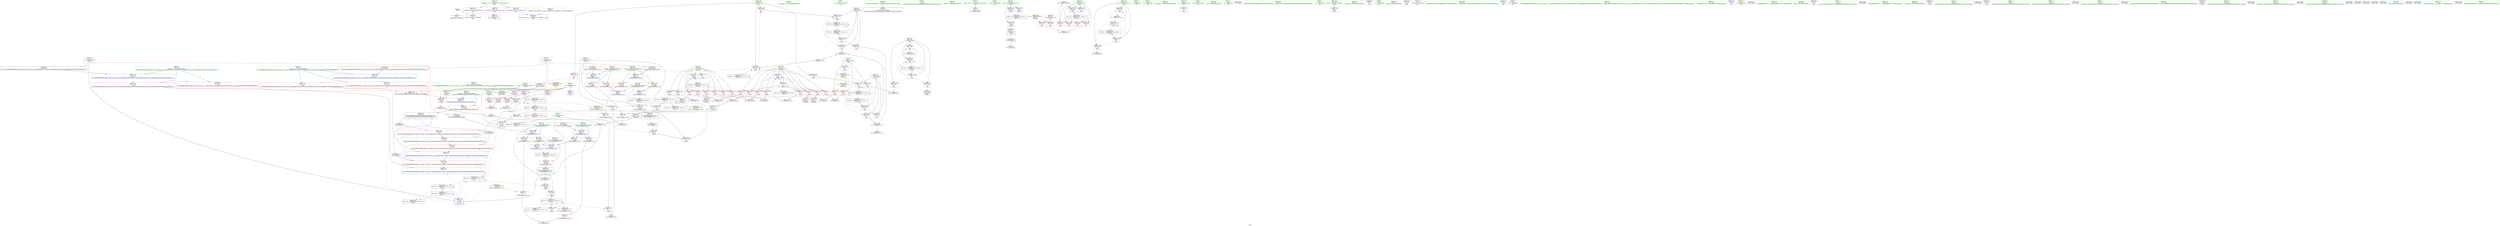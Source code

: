 digraph "SVFG" {
	label="SVFG";

	Node0x559d43373e30 [shape=record,color=grey,label="{NodeID: 0\nNullPtr}"];
	Node0x559d43373e30 -> Node0x559d4339de50[style=solid];
	Node0x559d43373e30 -> Node0x559d433a43d0[style=solid];
	Node0x559d433e1250 [shape=record,color=black,label="{NodeID: 443\n228 = PHI(77, )\n1st arg _ZSt3minIdERKT_S2_S2_ }"];
	Node0x559d433e1250 -> Node0x559d4339f7e0[style=solid];
	Node0x559d4339f3d0 [shape=record,color=blue,label="{NodeID: 194\n206\<--202\n__a.addr\<--__a\n_ZSt3maxIdERKT_S2_S2_\n}"];
	Node0x559d4339f3d0 -> Node0x559d433a25d0[style=dashed];
	Node0x559d4339f3d0 -> Node0x559d433a26a0[style=dashed];
	Node0x559d4339c560 [shape=record,color=red,label="{NodeID: 111\n119\<--67\n\<--i\n_Z3cand\n}"];
	Node0x559d4339c560 -> Node0x559d4339e460[style=solid];
	Node0x559d4339a710 [shape=record,color=green,label="{NodeID: 28\n47\<--48\n__cxa_atexit\<--__cxa_atexit_field_insensitive\n}"];
	Node0x559d433ad7c0 [shape=record,color=grey,label="{NodeID: 305\n113 = Binary(108, 112, )\n}"];
	Node0x559d433ad7c0 -> Node0x559d433a48e0[style=solid];
	Node0x559d433a25d0 [shape=record,color=red,label="{NodeID: 139\n212\<--206\n\<--__a.addr\n_ZSt3maxIdERKT_S2_S2_\n}"];
	Node0x559d433a25d0 -> Node0x559d433a2910[style=solid];
	Node0x559d4339cf70 [shape=record,color=green,label="{NodeID: 56\n260\<--261\ni\<--i_field_insensitive\nmain\n}"];
	Node0x559d4339cf70 -> Node0x559d433a3540[style=solid];
	Node0x559d4339cf70 -> Node0x559d433a3610[style=solid];
	Node0x559d4339cf70 -> Node0x559d433a36e0[style=solid];
	Node0x559d4339cf70 -> Node0x559d4339fbf0[style=solid];
	Node0x559d4339cf70 -> Node0x559d4339fcc0[style=solid];
	Node0x559d433bd050 [shape=record,color=black,label="{NodeID: 333\nMR_18V_6 = PHI(MR_18V_5, MR_18V_4, )\npts\{78 \}\n|{|<s2>5}}"];
	Node0x559d433bd050 -> Node0x559d433a1e80[style=dashed];
	Node0x559d433bd050 -> Node0x559d433ba450[style=dashed];
	Node0x559d433bd050:s2 -> Node0x559d433c60e0[style=dashed,color=red];
	Node0x559d433a3c90 [shape=record,color=red,label="{NodeID: 167\n315\<--268\n\<--s\nmain\n|{<s0>12}}"];
	Node0x559d433a3c90:s0 -> Node0x559d433e00c0[style=solid,color=red];
	Node0x559d4339e870 [shape=record,color=black,label="{NodeID: 84\n291\<--290\nidxprom\<--\nmain\n}"];
	Node0x559d43377840 [shape=record,color=green,label="{NodeID: 1\n7\<--1\n__dso_handle\<--dummyObj\nGlob }"];
	Node0x559d433e1390 [shape=record,color=black,label="{NodeID: 444\n175 = PHI(75, )\n0th arg _ZSt4swapIdENSt9enable_ifIXsr6__and_ISt6__not_ISt15__is_tuple_likeIT_EESt21is_move_constructibleIS3_ESt18is_move_assignableIS3_EEE5valueEvE4typeERS3_SC_ }"];
	Node0x559d433e1390 -> Node0x559d433a4f60[style=solid];
	Node0x559d4339f4a0 [shape=record,color=blue,label="{NodeID: 195\n208\<--203\n__b.addr\<--__b\n_ZSt3maxIdERKT_S2_S2_\n}"];
	Node0x559d4339f4a0 -> Node0x559d433a2770[style=dashed];
	Node0x559d4339f4a0 -> Node0x559d433a2840[style=dashed];
	Node0x559d4339c630 [shape=record,color=red,label="{NodeID: 112\n129\<--67\n\<--i\n_Z3cand\n}"];
	Node0x559d4339c630 -> Node0x559d433ad4c0[style=solid];
	Node0x559d4339a810 [shape=record,color=green,label="{NodeID: 29\n46\<--52\n_ZNSt8ios_base4InitD1Ev\<--_ZNSt8ios_base4InitD1Ev_field_insensitive\n}"];
	Node0x559d4339a810 -> Node0x559d4339e020[style=solid];
	Node0x559d433a54d0 [shape=record,color=yellow,style=double,label="{NodeID: 389\n10V_1 = ENCHI(MR_10V_0)\npts\{70 \}\nFun[_ZSt3maxIdERKT_S2_S2_]}"];
	Node0x559d433a54d0 -> Node0x559d433a2910[style=dashed];
	Node0x559d433ad940 [shape=record,color=grey,label="{NodeID: 306\n167 = Binary(166, 156, )\n}"];
	Node0x559d433ad940 -> Node0x559d433a4dc0[style=solid];
	Node0x559d433a26a0 [shape=record,color=red,label="{NodeID: 140\n221\<--206\n\<--__a.addr\n_ZSt3maxIdERKT_S2_S2_\n}"];
	Node0x559d433a26a0 -> Node0x559d4339f640[style=solid];
	Node0x559d4339d040 [shape=record,color=green,label="{NodeID: 57\n262\<--263\nl\<--l_field_insensitive\nmain\n}"];
	Node0x559d4339d040 -> Node0x559d433a37b0[style=solid];
	Node0x559d4339d040 -> Node0x559d433a3880[style=solid];
	Node0x559d4339d040 -> Node0x559d4339fd90[style=solid];
	Node0x559d4339d040 -> Node0x559d433a01a0[style=solid];
	Node0x559d433a3d60 [shape=record,color=red,label="{NodeID: 168\n319\<--268\n\<--s\nmain\n}"];
	Node0x559d433a3d60 -> Node0x559d433a00d0[style=solid];
	Node0x559d4339e940 [shape=record,color=black,label="{NodeID: 85\n398\<--403\n_ZSt4moveIRdEONSt16remove_referenceIT_E4typeEOS2__ret\<--\n_ZSt4moveIRdEONSt16remove_referenceIT_E4typeEOS2_\n|{<s0>6|<s1>7|<s2>8}}"];
	Node0x559d4339e940:s0 -> Node0x559d433e2520[style=solid,color=blue];
	Node0x559d4339e940:s1 -> Node0x559d433e2660[style=solid,color=blue];
	Node0x559d4339e940:s2 -> Node0x559d433e27a0[style=solid,color=blue];
	Node0x559d43383330 [shape=record,color=green,label="{NodeID: 2\n9\<--1\n\<--dummyObj\nCan only get source location for instruction, argument, global var or function.}"];
	Node0x559d433e14d0 [shape=record,color=black,label="{NodeID: 445\n176 = PHI(77, )\n1st arg _ZSt4swapIdENSt9enable_ifIXsr6__and_ISt6__not_ISt15__is_tuple_likeIT_EESt21is_move_constructibleIS3_ESt18is_move_assignableIS3_EEE5valueEvE4typeERS3_SC_ }"];
	Node0x559d433e14d0 -> Node0x559d433a5030[style=solid];
	Node0x559d4339f570 [shape=record,color=blue,label="{NodeID: 196\n204\<--218\nretval\<--\n_ZSt3maxIdERKT_S2_S2_\n}"];
	Node0x559d4339f570 -> Node0x559d433c4850[style=dashed];
	Node0x559d4339c700 [shape=record,color=red,label="{NodeID: 113\n135\<--67\n\<--i\n_Z3cand\n}"];
	Node0x559d4339c700 -> Node0x559d433addc0[style=solid];
	Node0x559d4339a910 [shape=record,color=green,label="{NodeID: 30\n59\<--60\n_Z3cand\<--_Z3cand_field_insensitive\n}"];
	Node0x559d433a55e0 [shape=record,color=yellow,style=double,label="{NodeID: 390\n16V_1 = ENCHI(MR_16V_0)\npts\{76 \}\nFun[_ZSt3maxIdERKT_S2_S2_]}"];
	Node0x559d433a55e0 -> Node0x559d433a29e0[style=dashed];
	Node0x559d433adac0 [shape=record,color=grey,label="{NodeID: 307\n155 = Binary(154, 156, )\n}"];
	Node0x559d433adac0 -> Node0x559d433a4c20[style=solid];
	Node0x559d433a2770 [shape=record,color=red,label="{NodeID: 141\n214\<--208\n\<--__b.addr\n_ZSt3maxIdERKT_S2_S2_\n}"];
	Node0x559d433a2770 -> Node0x559d433a29e0[style=solid];
	Node0x559d4339d110 [shape=record,color=green,label="{NodeID: 58\n264\<--265\nr\<--r_field_insensitive\nmain\n}"];
	Node0x559d4339d110 -> Node0x559d433a3950[style=solid];
	Node0x559d4339d110 -> Node0x559d433a3a20[style=solid];
	Node0x559d4339d110 -> Node0x559d4339fe60[style=solid];
	Node0x559d4339d110 -> Node0x559d433a00d0[style=solid];
	Node0x559d433bda50 [shape=record,color=black,label="{NodeID: 335\nMR_10V_4 = PHI(MR_10V_6, MR_10V_3, )\npts\{70 \}\n|{|<s6>4}}"];
	Node0x559d433bda50 -> Node0x559d433a1250[style=dashed];
	Node0x559d433bda50 -> Node0x559d433a1db0[style=dashed];
	Node0x559d433bda50 -> Node0x559d433a4670[style=dashed];
	Node0x559d433bda50 -> Node0x559d433a4a80[style=dashed];
	Node0x559d433bda50 -> Node0x559d433bda50[style=dashed];
	Node0x559d433bda50 -> Node0x559d433bfd50[style=dashed];
	Node0x559d433bda50:s6 -> Node0x559d433a54d0[style=dashed,color=red];
	Node0x559d433a3e30 [shape=record,color=red,label="{NodeID: 169\n322\<--268\n\<--s\nmain\n}"];
	Node0x559d433a3e30 -> Node0x559d433a01a0[style=solid];
	Node0x559d4339ea10 [shape=record,color=purple,label="{NodeID: 86\n43\<--4\n\<--_ZStL8__ioinit\n__cxx_global_var_init\n}"];
	Node0x559d433833c0 [shape=record,color=green,label="{NodeID: 3\n15\<--1\n_ZSt3cin\<--dummyObj\nGlob }"];
	Node0x559d433e1610 [shape=record,color=black,label="{NodeID: 446\n399 = PHI(185, 191, 181, )\n0th arg _ZSt4moveIRdEONSt16remove_referenceIT_E4typeEOS2_ }"];
	Node0x559d433e1610 -> Node0x559d433a73c0[style=solid];
	Node0x559d4339f640 [shape=record,color=blue,label="{NodeID: 197\n204\<--221\nretval\<--\n_ZSt3maxIdERKT_S2_S2_\n}"];
	Node0x559d4339f640 -> Node0x559d433c4850[style=dashed];
	Node0x559d4339c7d0 [shape=record,color=red,label="{NodeID: 114\n166\<--67\n\<--i\n_Z3cand\n}"];
	Node0x559d4339c7d0 -> Node0x559d433ad940[style=solid];
	Node0x559d4339aa10 [shape=record,color=green,label="{NodeID: 31\n63\<--64\nretval\<--retval_field_insensitive\n_Z3cand\n}"];
	Node0x559d4339aa10 -> Node0x559d4339c080[style=solid];
	Node0x559d4339aa10 -> Node0x559d433a4cf0[style=solid];
	Node0x559d4339aa10 -> Node0x559d433a4e90[style=solid];
	Node0x559d433adc40 [shape=record,color=grey,label="{NodeID: 308\n370 = Binary(369, 156, )\n}"];
	Node0x559d433adc40 -> Node0x559d433a72f0[style=solid];
	Node0x559d433a2840 [shape=record,color=red,label="{NodeID: 142\n218\<--208\n\<--__b.addr\n_ZSt3maxIdERKT_S2_S2_\n}"];
	Node0x559d433a2840 -> Node0x559d4339f570[style=solid];
	Node0x559d4339d1e0 [shape=record,color=green,label="{NodeID: 59\n266\<--267\nit1\<--it1_field_insensitive\nmain\n}"];
	Node0x559d4339d1e0 -> Node0x559d433a3af0[style=solid];
	Node0x559d4339d1e0 -> Node0x559d433a3bc0[style=solid];
	Node0x559d4339d1e0 -> Node0x559d4339ff30[style=solid];
	Node0x559d4339d1e0 -> Node0x559d433a7220[style=solid];
	Node0x559d433bdf50 [shape=record,color=black,label="{NodeID: 336\nMR_12V_4 = PHI(MR_12V_6, MR_12V_3, )\npts\{72 \}\n|{|<s6>5}}"];
	Node0x559d433bdf50 -> Node0x559d433a1320[style=dashed];
	Node0x559d433bdf50 -> Node0x559d433a1e80[style=dashed];
	Node0x559d433bdf50 -> Node0x559d433a4740[style=dashed];
	Node0x559d433bdf50 -> Node0x559d433a4b50[style=dashed];
	Node0x559d433bdf50 -> Node0x559d433bdf50[style=dashed];
	Node0x559d433bdf50 -> Node0x559d433c0250[style=dashed];
	Node0x559d433bdf50:s6 -> Node0x559d433c6000[style=dashed,color=red];
	Node0x559d433a3f00 [shape=record,color=red,label="{NodeID: 170\n403\<--400\n\<--__t.addr\n_ZSt4moveIRdEONSt16remove_referenceIT_E4typeEOS2_\n}"];
	Node0x559d433a3f00 -> Node0x559d4339e940[style=solid];
	Node0x559d4339eae0 [shape=record,color=purple,label="{NodeID: 87\n102\<--13\narrayidx\<--x\n_Z3cand\n}"];
	Node0x559d4339eae0 -> Node0x559d433a1a70[style=solid];
	Node0x559d43377660 [shape=record,color=green,label="{NodeID: 4\n16\<--1\n.str\<--dummyObj\nGlob }"];
	Node0x559d433e18f0 [shape=record,color=black,label="{NodeID: 447\n202 = PHI(69, )\n0th arg _ZSt3maxIdERKT_S2_S2_ }"];
	Node0x559d433e18f0 -> Node0x559d4339f3d0[style=solid];
	Node0x559d4339f710 [shape=record,color=blue,label="{NodeID: 198\n231\<--227\n__a.addr\<--__a\n_ZSt3minIdERKT_S2_S2_\n}"];
	Node0x559d4339f710 -> Node0x559d433a2b80[style=dashed];
	Node0x559d4339f710 -> Node0x559d433a2c50[style=dashed];
	Node0x559d433a1250 [shape=record,color=red,label="{NodeID: 115\n159\<--69\n\<--l\n_Z3cand\n}"];
	Node0x559d433a1250 -> Node0x559d433ae840[style=solid];
	Node0x559d4339aae0 [shape=record,color=green,label="{NodeID: 32\n65\<--66\nh.addr\<--h.addr_field_insensitive\n_Z3cand\n}"];
	Node0x559d4339aae0 -> Node0x559d4339c150[style=solid];
	Node0x559d4339aae0 -> Node0x559d433a44d0[style=solid];
	Node0x559d433addc0 [shape=record,color=grey,label="{NodeID: 309\n136 = cmp(134, 135, )\n}"];
	Node0x559d433a2910 [shape=record,color=red,label="{NodeID: 143\n213\<--212\n\<--\n_ZSt3maxIdERKT_S2_S2_\n}"];
	Node0x559d433a2910 -> Node0x559d433ae0c0[style=solid];
	Node0x559d4339d2b0 [shape=record,color=green,label="{NodeID: 60\n268\<--269\ns\<--s_field_insensitive\nmain\n}"];
	Node0x559d4339d2b0 -> Node0x559d433a3c90[style=solid];
	Node0x559d4339d2b0 -> Node0x559d433a3d60[style=solid];
	Node0x559d4339d2b0 -> Node0x559d433a3e30[style=solid];
	Node0x559d4339d2b0 -> Node0x559d433a0000[style=solid];
	Node0x559d433a3fd0 [shape=record,color=blue,label="{NodeID: 171\n8\<--9\nn\<--\nGlob }"];
	Node0x559d433a3fd0 -> Node0x559d433bb930[style=dashed];
	Node0x559d4339ebb0 [shape=record,color=purple,label="{NodeID: 88\n106\<--13\narrayidx6\<--x\n_Z3cand\n}"];
	Node0x559d4339ebb0 -> Node0x559d433a1b40[style=solid];
	Node0x559d433776f0 [shape=record,color=green,label="{NodeID: 5\n18\<--1\n.str.1\<--dummyObj\nGlob }"];
	Node0x559d433e1a00 [shape=record,color=black,label="{NodeID: 448\n203 = PHI(75, )\n1st arg _ZSt3maxIdERKT_S2_S2_ }"];
	Node0x559d433e1a00 -> Node0x559d4339f4a0[style=solid];
	Node0x559d4339f7e0 [shape=record,color=blue,label="{NodeID: 199\n233\<--228\n__b.addr\<--__b\n_ZSt3minIdERKT_S2_S2_\n}"];
	Node0x559d4339f7e0 -> Node0x559d433a2d20[style=dashed];
	Node0x559d4339f7e0 -> Node0x559d433a2df0[style=dashed];
	Node0x559d433a1320 [shape=record,color=red,label="{NodeID: 116\n160\<--71\n\<--r\n_Z3cand\n}"];
	Node0x559d433a1320 -> Node0x559d433ae840[style=solid];
	Node0x559d4339abb0 [shape=record,color=green,label="{NodeID: 33\n67\<--68\ni\<--i_field_insensitive\n_Z3cand\n}"];
	Node0x559d4339abb0 -> Node0x559d4339c220[style=solid];
	Node0x559d4339abb0 -> Node0x559d4339c2f0[style=solid];
	Node0x559d4339abb0 -> Node0x559d4339c3c0[style=solid];
	Node0x559d4339abb0 -> Node0x559d4339c490[style=solid];
	Node0x559d4339abb0 -> Node0x559d4339c560[style=solid];
	Node0x559d4339abb0 -> Node0x559d4339c630[style=solid];
	Node0x559d4339abb0 -> Node0x559d4339c700[style=solid];
	Node0x559d4339abb0 -> Node0x559d4339c7d0[style=solid];
	Node0x559d4339abb0 -> Node0x559d433a45a0[style=solid];
	Node0x559d4339abb0 -> Node0x559d433a4dc0[style=solid];
	Node0x559d433adf40 [shape=record,color=grey,label="{NodeID: 310\n288 = cmp(286, 287, )\n}"];
	Node0x559d433a29e0 [shape=record,color=red,label="{NodeID: 144\n215\<--214\n\<--\n_ZSt3maxIdERKT_S2_S2_\n}"];
	Node0x559d433a29e0 -> Node0x559d433ae0c0[style=solid];
	Node0x559d4339d380 [shape=record,color=green,label="{NodeID: 61\n272\<--273\n_ZNSirsERi\<--_ZNSirsERi_field_insensitive\n}"];
	Node0x559d433a40d0 [shape=record,color=blue,label="{NodeID: 172\n11\<--9\nm\<--\nGlob }"];
	Node0x559d4339ec80 [shape=record,color=purple,label="{NodeID: 89\n117\<--13\narrayidx9\<--x\n_Z3cand\n}"];
	Node0x559d4339ec80 -> Node0x559d433a1c10[style=solid];
	Node0x559d433830f0 [shape=record,color=green,label="{NodeID: 6\n20\<--1\n_ZSt4cout\<--dummyObj\nGlob }"];
	Node0x559d433e20b0 [shape=record,color=black,label="{NodeID: 449\n142 = PHI(201, )\n}"];
	Node0x559d433e20b0 -> Node0x559d433a1db0[style=solid];
	Node0x559d4339f8b0 [shape=record,color=blue,label="{NodeID: 200\n229\<--243\nretval\<--\n_ZSt3minIdERKT_S2_S2_\n}"];
	Node0x559d4339f8b0 -> Node0x559d433bf350[style=dashed];
	Node0x559d433a13f0 [shape=record,color=red,label="{NodeID: 117\n92\<--73\n\<--j\n_Z3cand\n}"];
	Node0x559d433a13f0 -> Node0x559d433ae540[style=solid];
	Node0x559d4339ac80 [shape=record,color=green,label="{NodeID: 34\n69\<--70\nl\<--l_field_insensitive\n_Z3cand\n|{|<s3>4}}"];
	Node0x559d4339ac80 -> Node0x559d433a1250[style=solid];
	Node0x559d4339ac80 -> Node0x559d433a4670[style=solid];
	Node0x559d4339ac80 -> Node0x559d433a4a80[style=solid];
	Node0x559d4339ac80:s3 -> Node0x559d433e18f0[style=solid,color=red];
	Node0x559d433ae0c0 [shape=record,color=grey,label="{NodeID: 311\n216 = cmp(213, 215, )\n}"];
	Node0x559d433a2ab0 [shape=record,color=red,label="{NodeID: 145\n249\<--229\n\<--retval\n_ZSt3minIdERKT_S2_S2_\n}"];
	Node0x559d433a2ab0 -> Node0x559d4339e7a0[style=solid];
	Node0x559d4339d480 [shape=record,color=green,label="{NodeID: 62\n282\<--283\nscanf\<--scanf_field_insensitive\n}"];
	Node0x559d433a41d0 [shape=record,color=blue,label="{NodeID: 173\n409\<--33\nllvm.global_ctors_0\<--\nGlob }"];
	Node0x559d4339ed50 [shape=record,color=purple,label="{NodeID: 90\n121\<--13\narrayidx11\<--x\n_Z3cand\n}"];
	Node0x559d4339ed50 -> Node0x559d433a1ce0[style=solid];
	Node0x559d43383180 [shape=record,color=green,label="{NodeID: 7\n21\<--1\n.str.2\<--dummyObj\nGlob }"];
	Node0x559d433e22e0 [shape=record,color=black,label="{NodeID: 450\n44 = PHI()\n}"];
	Node0x559d433c5e10 [shape=record,color=yellow,style=double,label="{NodeID: 367\n20V_1 = ENCHI(MR_20V_0)\npts\{140000 \}\nFun[_Z3cand]}"];
	Node0x559d433c5e10 -> Node0x559d433a1a70[style=dashed];
	Node0x559d433c5e10 -> Node0x559d433a1b40[style=dashed];
	Node0x559d433c5e10 -> Node0x559d433a1c10[style=dashed];
	Node0x559d433c5e10 -> Node0x559d433a1ce0[style=dashed];
	Node0x559d4339f980 [shape=record,color=blue,label="{NodeID: 201\n229\<--246\nretval\<--\n_ZSt3minIdERKT_S2_S2_\n}"];
	Node0x559d4339f980 -> Node0x559d433bf350[style=dashed];
	Node0x559d433a14c0 [shape=record,color=red,label="{NodeID: 118\n97\<--73\n\<--j\n_Z3cand\n}"];
	Node0x559d433a14c0 -> Node0x559d433aecc0[style=solid];
	Node0x559d4339ad50 [shape=record,color=green,label="{NodeID: 35\n71\<--72\nr\<--r_field_insensitive\n_Z3cand\n|{|<s3>5}}"];
	Node0x559d4339ad50 -> Node0x559d433a1320[style=solid];
	Node0x559d4339ad50 -> Node0x559d433a4740[style=solid];
	Node0x559d4339ad50 -> Node0x559d433a4b50[style=solid];
	Node0x559d4339ad50:s3 -> Node0x559d433e1150[style=solid,color=red];
	Node0x559d433ae240 [shape=record,color=grey,label="{NodeID: 312\n307 = cmp(306, 308, )\n}"];
	Node0x559d433a2b80 [shape=record,color=red,label="{NodeID: 146\n239\<--231\n\<--__a.addr\n_ZSt3minIdERKT_S2_S2_\n}"];
	Node0x559d433a2b80 -> Node0x559d433a2f90[style=solid];
	Node0x559d4339d580 [shape=record,color=green,label="{NodeID: 63\n332\<--333\n_ZStlsISt11char_traitsIcEERSt13basic_ostreamIcT_ES5_PKc\<--_ZStlsISt11char_traitsIcEERSt13basic_ostreamIcT_ES5_PKc_field_insensitive\n}"];
	Node0x559d433bf350 [shape=record,color=black,label="{NodeID: 340\nMR_40V_3 = PHI(MR_40V_4, MR_40V_2, )\npts\{230 \}\n}"];
	Node0x559d433bf350 -> Node0x559d433a2ab0[style=dashed];
	Node0x559d433a42d0 [shape=record,color=blue,label="{NodeID: 174\n410\<--34\nllvm.global_ctors_1\<--_GLOBAL__sub_I_vepifanov_1_0.cpp\nGlob }"];
	Node0x559d4339ee20 [shape=record,color=purple,label="{NodeID: 91\n292\<--13\narrayidx\<--x\nmain\n}"];
	Node0x559d43383210 [shape=record,color=green,label="{NodeID: 8\n23\<--1\n.str.3\<--dummyObj\nGlob }"];
	Node0x559d433e23b0 [shape=record,color=black,label="{NodeID: 451\n147 = PHI(226, )\n}"];
	Node0x559d433e23b0 -> Node0x559d433a1e80[style=solid];
	Node0x559d4339fa50 [shape=record,color=blue,label="{NodeID: 202\n254\<--9\nretval\<--\nmain\n}"];
	Node0x559d433a1590 [shape=record,color=red,label="{NodeID: 119\n100\<--73\n\<--j\n_Z3cand\n}"];
	Node0x559d433a1590 -> Node0x559d4339e120[style=solid];
	Node0x559d4339ae20 [shape=record,color=green,label="{NodeID: 36\n73\<--74\nj\<--j_field_insensitive\n_Z3cand\n}"];
	Node0x559d4339ae20 -> Node0x559d433a13f0[style=solid];
	Node0x559d4339ae20 -> Node0x559d433a14c0[style=solid];
	Node0x559d4339ae20 -> Node0x559d433a1590[style=solid];
	Node0x559d4339ae20 -> Node0x559d433a1660[style=solid];
	Node0x559d4339ae20 -> Node0x559d433a1730[style=solid];
	Node0x559d4339ae20 -> Node0x559d433a1800[style=solid];
	Node0x559d4339ae20 -> Node0x559d433a18d0[style=solid];
	Node0x559d4339ae20 -> Node0x559d433a19a0[style=solid];
	Node0x559d4339ae20 -> Node0x559d433a4810[style=solid];
	Node0x559d4339ae20 -> Node0x559d433a4c20[style=solid];
	Node0x559d433ae3c0 [shape=record,color=grey,label="{NodeID: 313\n317 = cmp(316, 9, )\n}"];
	Node0x559d433a2c50 [shape=record,color=red,label="{NodeID: 147\n246\<--231\n\<--__a.addr\n_ZSt3minIdERKT_S2_S2_\n}"];
	Node0x559d433a2c50 -> Node0x559d4339f980[style=solid];
	Node0x559d4339d680 [shape=record,color=green,label="{NodeID: 64\n336\<--337\n_ZNSolsEi\<--_ZNSolsEi_field_insensitive\n}"];
	Node0x559d433bf850 [shape=record,color=black,label="{NodeID: 341\nMR_4V_3 = PHI(MR_4V_4, MR_4V_2, )\npts\{64 \}\n}"];
	Node0x559d433bf850 -> Node0x559d4339c080[style=dashed];
	Node0x559d433a43d0 [shape=record,color=blue, style = dotted,label="{NodeID: 175\n411\<--3\nllvm.global_ctors_2\<--dummyVal\nGlob }"];
	Node0x559d4339eef0 [shape=record,color=purple,label="{NodeID: 92\n280\<--16\n\<--.str\nmain\n}"];
	Node0x559d43392f40 [shape=record,color=green,label="{NodeID: 9\n25\<--1\n.str.4\<--dummyObj\nGlob }"];
	Node0x559d433e2520 [shape=record,color=black,label="{NodeID: 452\n186 = PHI(398, )\n}"];
	Node0x559d433e2520 -> Node0x559d433a2290[style=solid];
	Node0x559d433c6000 [shape=record,color=yellow,style=double,label="{NodeID: 369\n12V_1 = ENCHI(MR_12V_0)\npts\{72 \}\nFun[_ZSt3minIdERKT_S2_S2_]}"];
	Node0x559d433c6000 -> Node0x559d433a2f90[style=dashed];
	Node0x559d4339fb20 [shape=record,color=blue,label="{NodeID: 203\n258\<--156\nit\<--\nmain\n}"];
	Node0x559d4339fb20 -> Node0x559d433ba950[style=dashed];
	Node0x559d433a1660 [shape=record,color=red,label="{NodeID: 120\n109\<--73\n\<--j\n_Z3cand\n}"];
	Node0x559d433a1660 -> Node0x559d433ac5c0[style=solid];
	Node0x559d4339aef0 [shape=record,color=green,label="{NodeID: 37\n75\<--76\na\<--a_field_insensitive\n_Z3cand\n|{|<s1>3|<s2>4}}"];
	Node0x559d4339aef0 -> Node0x559d433a48e0[style=solid];
	Node0x559d4339aef0:s1 -> Node0x559d433e1390[style=solid,color=red];
	Node0x559d4339aef0:s2 -> Node0x559d433e1a00[style=solid,color=red];
	Node0x559d433ae540 [shape=record,color=grey,label="{NodeID: 314\n94 = cmp(92, 93, )\n}"];
	Node0x559d433a2d20 [shape=record,color=red,label="{NodeID: 148\n237\<--233\n\<--__b.addr\n_ZSt3minIdERKT_S2_S2_\n}"];
	Node0x559d433a2d20 -> Node0x559d433a2ec0[style=solid];
	Node0x559d4339d780 [shape=record,color=green,label="{NodeID: 65\n346\<--347\nprintf\<--printf_field_insensitive\n}"];
	Node0x559d433bfd50 [shape=record,color=black,label="{NodeID: 342\nMR_10V_7 = PHI(MR_10V_2, MR_10V_4, )\npts\{70 \}\n}"];
	Node0x559d433a44d0 [shape=record,color=blue,label="{NodeID: 176\n65\<--62\nh.addr\<--h\n_Z3cand\n}"];
	Node0x559d433a44d0 -> Node0x559d4339c150[style=dashed];
	Node0x559d4339efc0 [shape=record,color=purple,label="{NodeID: 93\n293\<--18\n\<--.str.1\nmain\n}"];
	Node0x559d43392fd0 [shape=record,color=green,label="{NodeID: 10\n27\<--1\n_ZSt4cerr\<--dummyObj\nGlob }"];
	Node0x559d433e2660 [shape=record,color=black,label="{NodeID: 453\n192 = PHI(398, )\n}"];
	Node0x559d433e2660 -> Node0x559d433a2360[style=solid];
	Node0x559d433c60e0 [shape=record,color=yellow,style=double,label="{NodeID: 370\n18V_1 = ENCHI(MR_18V_0)\npts\{78 \}\nFun[_ZSt3minIdERKT_S2_S2_]}"];
	Node0x559d433c60e0 -> Node0x559d433a2ec0[style=dashed];
	Node0x559d4339fbf0 [shape=record,color=blue,label="{NodeID: 204\n260\<--9\ni\<--\nmain\n}"];
	Node0x559d4339fbf0 -> Node0x559d433a3540[style=dashed];
	Node0x559d4339fbf0 -> Node0x559d433a3610[style=dashed];
	Node0x559d4339fbf0 -> Node0x559d433a36e0[style=dashed];
	Node0x559d4339fbf0 -> Node0x559d4339fcc0[style=dashed];
	Node0x559d4339fbf0 -> Node0x559d433bae50[style=dashed];
	Node0x559d433a1730 [shape=record,color=red,label="{NodeID: 121\n115\<--73\n\<--j\n_Z3cand\n}"];
	Node0x559d433a1730 -> Node0x559d4339e390[style=solid];
	Node0x559d4339afc0 [shape=record,color=green,label="{NodeID: 38\n77\<--78\nb\<--b_field_insensitive\n_Z3cand\n|{|<s1>3|<s2>5}}"];
	Node0x559d4339afc0 -> Node0x559d433a49b0[style=solid];
	Node0x559d4339afc0:s1 -> Node0x559d433e14d0[style=solid,color=red];
	Node0x559d4339afc0:s2 -> Node0x559d433e1250[style=solid,color=red];
	Node0x559d433ae6c0 [shape=record,color=grey,label="{NodeID: 315\n241 = cmp(238, 240, )\n}"];
	Node0x559d433a2df0 [shape=record,color=red,label="{NodeID: 149\n243\<--233\n\<--__b.addr\n_ZSt3minIdERKT_S2_S2_\n}"];
	Node0x559d433a2df0 -> Node0x559d4339f8b0[style=solid];
	Node0x559d4339d880 [shape=record,color=green,label="{NodeID: 66\n349\<--350\n_ZSt4endlIcSt11char_traitsIcEERSt13basic_ostreamIT_T0_ES6_\<--_ZSt4endlIcSt11char_traitsIcEERSt13basic_ostreamIT_T0_ES6__field_insensitive\n}"];
	Node0x559d433c0250 [shape=record,color=black,label="{NodeID: 343\nMR_12V_7 = PHI(MR_12V_2, MR_12V_4, )\npts\{72 \}\n}"];
	Node0x559d433a45a0 [shape=record,color=blue,label="{NodeID: 177\n67\<--9\ni\<--\n_Z3cand\n}"];
	Node0x559d433a45a0 -> Node0x559d433c2a50[style=dashed];
	Node0x559d4339f090 [shape=record,color=purple,label="{NodeID: 94\n330\<--21\n\<--.str.2\nmain\n}"];
	Node0x559d43393060 [shape=record,color=green,label="{NodeID: 11\n28\<--1\n.str.5\<--dummyObj\nGlob }"];
	Node0x559d433e27a0 [shape=record,color=black,label="{NodeID: 454\n196 = PHI(398, )\n}"];
	Node0x559d433e27a0 -> Node0x559d433a2430[style=solid];
	Node0x559d4339fcc0 [shape=record,color=blue,label="{NodeID: 205\n260\<--297\ni\<--inc\nmain\n}"];
	Node0x559d4339fcc0 -> Node0x559d433a3540[style=dashed];
	Node0x559d4339fcc0 -> Node0x559d433a3610[style=dashed];
	Node0x559d4339fcc0 -> Node0x559d433a36e0[style=dashed];
	Node0x559d4339fcc0 -> Node0x559d4339fcc0[style=dashed];
	Node0x559d4339fcc0 -> Node0x559d433bae50[style=dashed];
	Node0x559d433a1800 [shape=record,color=red,label="{NodeID: 122\n128\<--73\n\<--j\n_Z3cand\n}"];
	Node0x559d433a1800 -> Node0x559d433ad4c0[style=solid];
	Node0x559d4339b090 [shape=record,color=green,label="{NodeID: 39\n139\<--140\n_ZSt4swapIdENSt9enable_ifIXsr6__and_ISt6__not_ISt15__is_tuple_likeIT_EESt21is_move_constructibleIS3_ESt18is_move_assignableIS3_EEE5valueEvE4typeERS3_SC_\<--_ZSt4swapIdENSt9enable_ifIXsr6__and_ISt6__not_ISt15__is_tuple_likeIT_EESt21is_move_constructibleIS3_ESt18is_move_assignableIS3_EEE5valueEvE4typeERS3_SC__field_insensitive\n}"];
	Node0x559d433ae840 [shape=record,color=grey,label="{NodeID: 316\n161 = cmp(159, 160, )\n}"];
	Node0x559d433a2ec0 [shape=record,color=red,label="{NodeID: 150\n238\<--237\n\<--\n_ZSt3minIdERKT_S2_S2_\n}"];
	Node0x559d433a2ec0 -> Node0x559d433ae6c0[style=solid];
	Node0x559d4339d980 [shape=record,color=green,label="{NodeID: 67\n351\<--352\n_ZNSolsEPFRSoS_E\<--_ZNSolsEPFRSoS_E_field_insensitive\n}"];
	Node0x559d433c0750 [shape=record,color=black,label="{NodeID: 344\nMR_14V_6 = PHI(MR_14V_2, MR_14V_4, )\npts\{74 \}\n}"];
	Node0x559d433a4670 [shape=record,color=blue,label="{NodeID: 178\n69\<--87\nl\<--\n_Z3cand\n}"];
	Node0x559d433a4670 -> Node0x559d433bda50[style=dashed];
	Node0x559d4339f160 [shape=record,color=purple,label="{NodeID: 95\n338\<--23\n\<--.str.3\nmain\n}"];
	Node0x559d433930f0 [shape=record,color=green,label="{NodeID: 12\n30\<--1\n.str.6\<--dummyObj\nGlob }"];
	Node0x559d433e28e0 [shape=record,color=black,label="{NodeID: 455\n271 = PHI()\n}"];
	Node0x559d4339fd90 [shape=record,color=blue,label="{NodeID: 206\n262\<--301\nl\<--\nmain\n}"];
	Node0x559d4339fd90 -> Node0x559d433a37b0[style=dashed];
	Node0x559d4339fd90 -> Node0x559d433a3880[style=dashed];
	Node0x559d4339fd90 -> Node0x559d433a01a0[style=dashed];
	Node0x559d4339fd90 -> Node0x559d433b8b50[style=dashed];
	Node0x559d4339fd90 -> Node0x559d433bb350[style=dashed];
	Node0x559d433a18d0 [shape=record,color=red,label="{NodeID: 123\n134\<--73\n\<--j\n_Z3cand\n}"];
	Node0x559d433a18d0 -> Node0x559d433addc0[style=solid];
	Node0x559d4339b190 [shape=record,color=green,label="{NodeID: 40\n143\<--144\n_ZSt3maxIdERKT_S2_S2_\<--_ZSt3maxIdERKT_S2_S2__field_insensitive\n}"];
	Node0x559d433ae9c0 [shape=record,color=grey,label="{NodeID: 317\n84 = cmp(82, 83, )\n}"];
	Node0x559d433a2f90 [shape=record,color=red,label="{NodeID: 151\n240\<--239\n\<--\n_ZSt3minIdERKT_S2_S2_\n}"];
	Node0x559d433a2f90 -> Node0x559d433ae6c0[style=solid];
	Node0x559d4339da80 [shape=record,color=green,label="{NodeID: 68\n362\<--363\nclock\<--clock_field_insensitive\n}"];
	Node0x559d433c0c50 [shape=record,color=black,label="{NodeID: 345\nMR_16V_8 = PHI(MR_16V_2, MR_16V_3, )\npts\{76 \}\n}"];
	Node0x559d433a4740 [shape=record,color=blue,label="{NodeID: 179\n71\<--89\nr\<--\n_Z3cand\n}"];
	Node0x559d433a4740 -> Node0x559d433bdf50[style=dashed];
	Node0x559d4339b8a0 [shape=record,color=purple,label="{NodeID: 96\n344\<--25\n\<--.str.4\nmain\n}"];
	Node0x559d433998d0 [shape=record,color=green,label="{NodeID: 13\n33\<--1\n\<--dummyObj\nCan only get source location for instruction, argument, global var or function.}"];
	Node0x559d433e29b0 [shape=record,color=black,label="{NodeID: 456\n281 = PHI()\n}"];
	Node0x559d4339fe60 [shape=record,color=blue,label="{NodeID: 207\n264\<--303\nr\<--\nmain\n}"];
	Node0x559d4339fe60 -> Node0x559d433a3950[style=dashed];
	Node0x559d4339fe60 -> Node0x559d433a3a20[style=dashed];
	Node0x559d4339fe60 -> Node0x559d433a00d0[style=dashed];
	Node0x559d4339fe60 -> Node0x559d433b9050[style=dashed];
	Node0x559d4339fe60 -> Node0x559d433bc060[style=dashed];
	Node0x559d433a19a0 [shape=record,color=red,label="{NodeID: 124\n154\<--73\n\<--j\n_Z3cand\n}"];
	Node0x559d433a19a0 -> Node0x559d433adac0[style=solid];
	Node0x559d4339b290 [shape=record,color=green,label="{NodeID: 41\n148\<--149\n_ZSt3minIdERKT_S2_S2_\<--_ZSt3minIdERKT_S2_S2__field_insensitive\n}"];
	Node0x559d433aeb40 [shape=record,color=grey,label="{NodeID: 318\n278 = cmp(276, 277, )\n}"];
	Node0x559d433a3060 [shape=record,color=red,label="{NodeID: 152\n277\<--256\n\<--tt\nmain\n}"];
	Node0x559d433a3060 -> Node0x559d433aeb40[style=solid];
	Node0x559d4339db80 [shape=record,color=green,label="{NodeID: 69\n365\<--366\n_ZNSolsEl\<--_ZNSolsEl_field_insensitive\n}"];
	Node0x559d433c1150 [shape=record,color=black,label="{NodeID: 346\nMR_18V_8 = PHI(MR_18V_2, MR_18V_3, )\npts\{78 \}\n}"];
	Node0x559d433a4810 [shape=record,color=blue,label="{NodeID: 180\n73\<--9\nj\<--\n_Z3cand\n}"];
	Node0x559d433a4810 -> Node0x559d433a13f0[style=dashed];
	Node0x559d433a4810 -> Node0x559d433a14c0[style=dashed];
	Node0x559d433a4810 -> Node0x559d433a1590[style=dashed];
	Node0x559d433a4810 -> Node0x559d433a1660[style=dashed];
	Node0x559d433a4810 -> Node0x559d433a1730[style=dashed];
	Node0x559d433a4810 -> Node0x559d433a1800[style=dashed];
	Node0x559d433a4810 -> Node0x559d433a18d0[style=dashed];
	Node0x559d433a4810 -> Node0x559d433a19a0[style=dashed];
	Node0x559d433a4810 -> Node0x559d433a4810[style=dashed];
	Node0x559d433a4810 -> Node0x559d433a4c20[style=dashed];
	Node0x559d433a4810 -> Node0x559d433c0750[style=dashed];
	Node0x559d4339b970 [shape=record,color=purple,label="{NodeID: 97\n355\<--28\n\<--.str.5\nmain\n}"];
	Node0x559d433999a0 [shape=record,color=green,label="{NodeID: 14\n87\<--1\n\<--dummyObj\nCan only get source location for instruction, argument, global var or function.}"];
	Node0x559d433e2a80 [shape=record,color=black,label="{NodeID: 457\n294 = PHI()\n}"];
	Node0x559d4339ff30 [shape=record,color=blue,label="{NodeID: 208\n266\<--9\nit1\<--\nmain\n}"];
	Node0x559d4339ff30 -> Node0x559d433a3af0[style=dashed];
	Node0x559d4339ff30 -> Node0x559d433a3bc0[style=dashed];
	Node0x559d4339ff30 -> Node0x559d433a7220[style=dashed];
	Node0x559d4339ff30 -> Node0x559d433bc150[style=dashed];
	Node0x559d433a1a70 [shape=record,color=red,label="{NodeID: 125\n103\<--102\n\<--arrayidx\n_Z3cand\n}"];
	Node0x559d433a1a70 -> Node0x559d433ac440[style=solid];
	Node0x559d4339b390 [shape=record,color=green,label="{NodeID: 42\n177\<--178\n__a.addr\<--__a.addr_field_insensitive\n_ZSt4swapIdENSt9enable_ifIXsr6__and_ISt6__not_ISt15__is_tuple_likeIT_EESt21is_move_constructibleIS3_ESt18is_move_assignableIS3_EEE5valueEvE4typeERS3_SC_\n}"];
	Node0x559d4339b390 -> Node0x559d433a1f50[style=solid];
	Node0x559d4339b390 -> Node0x559d433a2020[style=solid];
	Node0x559d4339b390 -> Node0x559d433a4f60[style=solid];
	Node0x559d433aecc0 [shape=record,color=grey,label="{NodeID: 319\n98 = cmp(96, 97, )\n}"];
	Node0x559d433a3130 [shape=record,color=red,label="{NodeID: 153\n357\<--256\n\<--tt\nmain\n}"];
	Node0x559d4339dc80 [shape=record,color=green,label="{NodeID: 70\n400\<--401\n__t.addr\<--__t.addr_field_insensitive\n_ZSt4moveIRdEONSt16remove_referenceIT_E4typeEOS2_\n}"];
	Node0x559d4339dc80 -> Node0x559d433a3f00[style=solid];
	Node0x559d4339dc80 -> Node0x559d433a73c0[style=solid];
	Node0x559d433a48e0 [shape=record,color=blue,label="{NodeID: 181\n75\<--113\na\<--div\n_Z3cand\n|{|<s1>3|<s2>3|<s3>3}}"];
	Node0x559d433a48e0 -> Node0x559d433bcb50[style=dashed];
	Node0x559d433a48e0:s1 -> Node0x559d433a2290[style=dashed,color=red];
	Node0x559d433a48e0:s2 -> Node0x559d433a2360[style=dashed,color=red];
	Node0x559d433a48e0:s3 -> Node0x559d4339f230[style=dashed,color=red];
	Node0x559d4339ba40 [shape=record,color=purple,label="{NodeID: 98\n359\<--30\n\<--.str.6\nmain\n}"];
	Node0x559d43399a70 [shape=record,color=green,label="{NodeID: 15\n89\<--1\n\<--dummyObj\nCan only get source location for instruction, argument, global var or function.}"];
	Node0x559d433e2b50 [shape=record,color=black,label="{NodeID: 458\n316 = PHI(61, )\n}"];
	Node0x559d433e2b50 -> Node0x559d433ae3c0[style=solid];
	Node0x559d433ac440 [shape=record,color=grey,label="{NodeID: 292\n108 = Binary(103, 107, )\n}"];
	Node0x559d433ac440 -> Node0x559d433ad7c0[style=solid];
	Node0x559d433a0000 [shape=record,color=blue,label="{NodeID: 209\n268\<--313\ns\<--div\nmain\n}"];
	Node0x559d433a0000 -> Node0x559d433a3c90[style=dashed];
	Node0x559d433a0000 -> Node0x559d433a3d60[style=dashed];
	Node0x559d433a0000 -> Node0x559d433a3e30[style=dashed];
	Node0x559d433a0000 -> Node0x559d433a0000[style=dashed];
	Node0x559d433a0000 -> Node0x559d433bc650[style=dashed];
	Node0x559d433a1b40 [shape=record,color=red,label="{NodeID: 126\n107\<--106\n\<--arrayidx6\n_Z3cand\n}"];
	Node0x559d433a1b40 -> Node0x559d433ac440[style=solid];
	Node0x559d4339b460 [shape=record,color=green,label="{NodeID: 43\n179\<--180\n__b.addr\<--__b.addr_field_insensitive\n_ZSt4swapIdENSt9enable_ifIXsr6__and_ISt6__not_ISt15__is_tuple_likeIT_EESt21is_move_constructibleIS3_ESt18is_move_assignableIS3_EEE5valueEvE4typeERS3_SC_\n}"];
	Node0x559d4339b460 -> Node0x559d433a20f0[style=solid];
	Node0x559d4339b460 -> Node0x559d433a21c0[style=solid];
	Node0x559d4339b460 -> Node0x559d433a5030[style=solid];
	Node0x559d433b8b50 [shape=record,color=black,label="{NodeID: 320\nMR_55V_5 = PHI(MR_55V_6, MR_55V_4, )\npts\{263 \}\n}"];
	Node0x559d433b8b50 -> Node0x559d433a37b0[style=dashed];
	Node0x559d433b8b50 -> Node0x559d433a3880[style=dashed];
	Node0x559d433b8b50 -> Node0x559d433a01a0[style=dashed];
	Node0x559d433b8b50 -> Node0x559d433b8b50[style=dashed];
	Node0x559d433b8b50 -> Node0x559d433bb350[style=dashed];
	Node0x559d433a3200 [shape=record,color=red,label="{NodeID: 154\n276\<--258\n\<--it\nmain\n}"];
	Node0x559d433a3200 -> Node0x559d433aeb40[style=solid];
	Node0x559d4339dd50 [shape=record,color=green,label="{NodeID: 71\n34\<--405\n_GLOBAL__sub_I_vepifanov_1_0.cpp\<--_GLOBAL__sub_I_vepifanov_1_0.cpp_field_insensitive\n}"];
	Node0x559d4339dd50 -> Node0x559d433a42d0[style=solid];
	Node0x559d433a49b0 [shape=record,color=blue,label="{NodeID: 182\n77\<--132\nb\<--div15\n_Z3cand\n|{|<s1>3|<s2>3|<s3>3|<s4>3}}"];
	Node0x559d433a49b0 -> Node0x559d433bd050[style=dashed];
	Node0x559d433a49b0:s1 -> Node0x559d433a2290[style=dashed,color=red];
	Node0x559d433a49b0:s2 -> Node0x559d433a2360[style=dashed,color=red];
	Node0x559d433a49b0:s3 -> Node0x559d433a2430[style=dashed,color=red];
	Node0x559d433a49b0:s4 -> Node0x559d4339f300[style=dashed,color=red];
	Node0x559d4339bb10 [shape=record,color=purple,label="{NodeID: 99\n409\<--32\nllvm.global_ctors_0\<--llvm.global_ctors\nGlob }"];
	Node0x559d4339bb10 -> Node0x559d433a41d0[style=solid];
	Node0x559d43399b40 [shape=record,color=green,label="{NodeID: 16\n126\<--1\n\<--dummyObj\nCan only get source location for instruction, argument, global var or function.}"];
	Node0x559d433e2d20 [shape=record,color=black,label="{NodeID: 459\n331 = PHI()\n}"];
	Node0x559d433ac5c0 [shape=record,color=grey,label="{NodeID: 293\n111 = Binary(109, 110, )\n}"];
	Node0x559d433ac5c0 -> Node0x559d4339e2c0[style=solid];
	Node0x559d433a00d0 [shape=record,color=blue,label="{NodeID: 210\n264\<--319\nr\<--\nmain\n}"];
	Node0x559d433a00d0 -> Node0x559d433b9050[style=dashed];
	Node0x559d433a1c10 [shape=record,color=red,label="{NodeID: 127\n118\<--117\n\<--arrayidx9\n_Z3cand\n}"];
	Node0x559d433a1c10 -> Node0x559d433aca40[style=solid];
	Node0x559d4339b530 [shape=record,color=green,label="{NodeID: 44\n181\<--182\n__tmp\<--__tmp_field_insensitive\n_ZSt4swapIdENSt9enable_ifIXsr6__and_ISt6__not_ISt15__is_tuple_likeIT_EESt21is_move_constructibleIS3_ESt18is_move_assignableIS3_EEE5valueEvE4typeERS3_SC_\n|{|<s1>8}}"];
	Node0x559d4339b530 -> Node0x559d433a5100[style=solid];
	Node0x559d4339b530:s1 -> Node0x559d433e1610[style=solid,color=red];
	Node0x559d433b9050 [shape=record,color=black,label="{NodeID: 321\nMR_57V_6 = PHI(MR_57V_4, MR_57V_5, )\npts\{265 \}\n}"];
	Node0x559d433b9050 -> Node0x559d433a3950[style=dashed];
	Node0x559d433b9050 -> Node0x559d433a3a20[style=dashed];
	Node0x559d433b9050 -> Node0x559d433a00d0[style=dashed];
	Node0x559d433b9050 -> Node0x559d433b9050[style=dashed];
	Node0x559d433b9050 -> Node0x559d433bc060[style=dashed];
	Node0x559d433a32d0 [shape=record,color=red,label="{NodeID: 155\n334\<--258\n\<--it\nmain\n}"];
	Node0x559d4339de50 [shape=record,color=black,label="{NodeID: 72\n2\<--3\ndummyVal\<--dummyVal\n}"];
	Node0x559d433a4a80 [shape=record,color=blue,label="{NodeID: 183\n69\<--145\nl\<--\n_Z3cand\n}"];
	Node0x559d433a4a80 -> Node0x559d433bda50[style=dashed];
	Node0x559d4339bc10 [shape=record,color=purple,label="{NodeID: 100\n410\<--32\nllvm.global_ctors_1\<--llvm.global_ctors\nGlob }"];
	Node0x559d4339bc10 -> Node0x559d433a42d0[style=solid];
	Node0x559d43399c10 [shape=record,color=green,label="{NodeID: 17\n156\<--1\n\<--dummyObj\nCan only get source location for instruction, argument, global var or function.}"];
	Node0x559d433e2df0 [shape=record,color=black,label="{NodeID: 460\n335 = PHI()\n}"];
	Node0x559d433ac740 [shape=record,color=grey,label="{NodeID: 294\n297 = Binary(296, 156, )\n}"];
	Node0x559d433ac740 -> Node0x559d4339fcc0[style=solid];
	Node0x559d433a01a0 [shape=record,color=blue,label="{NodeID: 211\n262\<--322\nl\<--\nmain\n}"];
	Node0x559d433a01a0 -> Node0x559d433b8b50[style=dashed];
	Node0x559d433a1ce0 [shape=record,color=red,label="{NodeID: 128\n122\<--121\n\<--arrayidx11\n_Z3cand\n}"];
	Node0x559d433a1ce0 -> Node0x559d433aca40[style=solid];
	Node0x559d4339b600 [shape=record,color=green,label="{NodeID: 45\n187\<--188\n_ZSt4moveIRdEONSt16remove_referenceIT_E4typeEOS2_\<--_ZSt4moveIRdEONSt16remove_referenceIT_E4typeEOS2__field_insensitive\n}"];
	Node0x559d433a33a0 [shape=record,color=red,label="{NodeID: 156\n353\<--258\n\<--it\nmain\n}"];
	Node0x559d4339df50 [shape=record,color=black,label="{NodeID: 73\n253\<--9\nmain_ret\<--\nmain\n}"];
	Node0x559d433a4b50 [shape=record,color=blue,label="{NodeID: 184\n71\<--150\nr\<--\n_Z3cand\n}"];
	Node0x559d433a4b50 -> Node0x559d433bdf50[style=dashed];
	Node0x559d4339bd10 [shape=record,color=purple,label="{NodeID: 101\n411\<--32\nllvm.global_ctors_2\<--llvm.global_ctors\nGlob }"];
	Node0x559d4339bd10 -> Node0x559d433a43d0[style=solid];
	Node0x559d43399d10 [shape=record,color=green,label="{NodeID: 18\n301\<--1\n\<--dummyObj\nCan only get source location for instruction, argument, global var or function.}"];
	Node0x559d433e2ec0 [shape=record,color=black,label="{NodeID: 461\n339 = PHI()\n}"];
	Node0x559d433bb930 [shape=record,color=yellow,style=double,label="{NodeID: 378\n2V_1 = ENCHI(MR_2V_0)\npts\{10 \}\nFun[main]|{|<s1>12}}"];
	Node0x559d433bb930 -> Node0x559d4339bfb0[style=dashed];
	Node0x559d433bb930:s1 -> Node0x559d43101130[style=dashed,color=red];
	Node0x559d433ac8c0 [shape=record,color=grey,label="{NodeID: 295\n312 = Binary(310, 311, )\n}"];
	Node0x559d433ac8c0 -> Node0x559d433acbc0[style=solid];
	Node0x559d433a7220 [shape=record,color=blue,label="{NodeID: 212\n266\<--327\nit1\<--inc11\nmain\n}"];
	Node0x559d433a7220 -> Node0x559d433a3af0[style=dashed];
	Node0x559d433a7220 -> Node0x559d433a3bc0[style=dashed];
	Node0x559d433a7220 -> Node0x559d433a7220[style=dashed];
	Node0x559d433a7220 -> Node0x559d433bc150[style=dashed];
	Node0x559d433a1db0 [shape=record,color=red,label="{NodeID: 129\n145\<--142\n\<--call\n_Z3cand\n}"];
	Node0x559d433a1db0 -> Node0x559d433a4a80[style=solid];
	Node0x559d4339b700 [shape=record,color=green,label="{NodeID: 46\n204\<--205\nretval\<--retval_field_insensitive\n_ZSt3maxIdERKT_S2_S2_\n}"];
	Node0x559d4339b700 -> Node0x559d433a2500[style=solid];
	Node0x559d4339b700 -> Node0x559d4339f570[style=solid];
	Node0x559d4339b700 -> Node0x559d4339f640[style=solid];
	Node0x559d433a3470 [shape=record,color=red,label="{NodeID: 157\n369\<--258\n\<--it\nmain\n}"];
	Node0x559d433a3470 -> Node0x559d433adc40[style=solid];
	Node0x559d4339e020 [shape=record,color=black,label="{NodeID: 74\n45\<--46\n\<--_ZNSt8ios_base4InitD1Ev\nCan only get source location for instruction, argument, global var or function.}"];
	Node0x559d433c2a50 [shape=record,color=black,label="{NodeID: 351\nMR_8V_3 = PHI(MR_8V_4, MR_8V_2, )\npts\{68 \}\n}"];
	Node0x559d433c2a50 -> Node0x559d4339c220[style=dashed];
	Node0x559d433c2a50 -> Node0x559d4339c2f0[style=dashed];
	Node0x559d433c2a50 -> Node0x559d4339c3c0[style=dashed];
	Node0x559d433c2a50 -> Node0x559d4339c490[style=dashed];
	Node0x559d433c2a50 -> Node0x559d4339c560[style=dashed];
	Node0x559d433c2a50 -> Node0x559d4339c630[style=dashed];
	Node0x559d433c2a50 -> Node0x559d4339c700[style=dashed];
	Node0x559d433c2a50 -> Node0x559d4339c7d0[style=dashed];
	Node0x559d433c2a50 -> Node0x559d433a4dc0[style=dashed];
	Node0x559d433a4c20 [shape=record,color=blue,label="{NodeID: 185\n73\<--155\nj\<--inc\n_Z3cand\n}"];
	Node0x559d433a4c20 -> Node0x559d433a13f0[style=dashed];
	Node0x559d433a4c20 -> Node0x559d433a14c0[style=dashed];
	Node0x559d433a4c20 -> Node0x559d433a1590[style=dashed];
	Node0x559d433a4c20 -> Node0x559d433a1660[style=dashed];
	Node0x559d433a4c20 -> Node0x559d433a1730[style=dashed];
	Node0x559d433a4c20 -> Node0x559d433a1800[style=dashed];
	Node0x559d433a4c20 -> Node0x559d433a18d0[style=dashed];
	Node0x559d433a4c20 -> Node0x559d433a19a0[style=dashed];
	Node0x559d433a4c20 -> Node0x559d433a4810[style=dashed];
	Node0x559d433a4c20 -> Node0x559d433a4c20[style=dashed];
	Node0x559d433a4c20 -> Node0x559d433c0750[style=dashed];
	Node0x559d4339be10 [shape=record,color=red,label="{NodeID: 102\n83\<--8\n\<--n\n_Z3cand\n}"];
	Node0x559d4339be10 -> Node0x559d433ae9c0[style=solid];
	Node0x559d43399e10 [shape=record,color=green,label="{NodeID: 19\n303\<--1\n\<--dummyObj\nCan only get source location for instruction, argument, global var or function.}"];
	Node0x559d433e2f90 [shape=record,color=black,label="{NodeID: 462\n345 = PHI()\n}"];
	Node0x559d433aca40 [shape=record,color=grey,label="{NodeID: 296\n123 = Binary(118, 122, )\n}"];
	Node0x559d433aca40 -> Node0x559d433ad340[style=solid];
	Node0x559d433a72f0 [shape=record,color=blue,label="{NodeID: 213\n258\<--370\nit\<--inc28\nmain\n}"];
	Node0x559d433a72f0 -> Node0x559d433ba950[style=dashed];
	Node0x559d433a1e80 [shape=record,color=red,label="{NodeID: 130\n150\<--147\n\<--call18\n_Z3cand\n}"];
	Node0x559d433a1e80 -> Node0x559d433a4b50[style=solid];
	Node0x559d4339b7d0 [shape=record,color=green,label="{NodeID: 47\n206\<--207\n__a.addr\<--__a.addr_field_insensitive\n_ZSt3maxIdERKT_S2_S2_\n}"];
	Node0x559d4339b7d0 -> Node0x559d433a25d0[style=solid];
	Node0x559d4339b7d0 -> Node0x559d433a26a0[style=solid];
	Node0x559d4339b7d0 -> Node0x559d4339f3d0[style=solid];
	Node0x559d433b9f50 [shape=record,color=black,label="{NodeID: 324\nMR_16V_7 = PHI(MR_16V_6, MR_16V_3, )\npts\{76 \}\n}"];
	Node0x559d433b9f50 -> Node0x559d433a48e0[style=dashed];
	Node0x559d433b9f50 -> Node0x559d433b9f50[style=dashed];
	Node0x559d433b9f50 -> Node0x559d433c0c50[style=dashed];
	Node0x559d433b9f50 -> Node0x559d433c3e50[style=dashed];
	Node0x559d433a3540 [shape=record,color=red,label="{NodeID: 158\n286\<--260\n\<--i\nmain\n}"];
	Node0x559d433a3540 -> Node0x559d433adf40[style=solid];
	Node0x559d4339e120 [shape=record,color=black,label="{NodeID: 75\n101\<--100\nidxprom\<--\n_Z3cand\n}"];
	Node0x559d433a4cf0 [shape=record,color=blue,label="{NodeID: 186\n63\<--156\nretval\<--\n_Z3cand\n}"];
	Node0x559d433a4cf0 -> Node0x559d433bf850[style=dashed];
	Node0x559d4339bee0 [shape=record,color=red,label="{NodeID: 103\n93\<--8\n\<--n\n_Z3cand\n}"];
	Node0x559d4339bee0 -> Node0x559d433ae540[style=solid];
	Node0x559d43399f10 [shape=record,color=green,label="{NodeID: 20\n308\<--1\n\<--dummyObj\nCan only get source location for instruction, argument, global var or function.}"];
	Node0x559d433e3060 [shape=record,color=black,label="{NodeID: 463\n348 = PHI()\n}"];
	Node0x559d433bbb20 [shape=record,color=yellow,style=double,label="{NodeID: 380\n49V_1 = ENCHI(MR_49V_0)\npts\{257 \}\nFun[main]}"];
	Node0x559d433bbb20 -> Node0x559d433a3060[style=dashed];
	Node0x559d433bbb20 -> Node0x559d433a3130[style=dashed];
	Node0x559d433acbc0 [shape=record,color=grey,label="{NodeID: 297\n313 = Binary(312, 126, )\n}"];
	Node0x559d433acbc0 -> Node0x559d433a0000[style=solid];
	Node0x559d433a73c0 [shape=record,color=blue,label="{NodeID: 214\n400\<--399\n__t.addr\<--__t\n_ZSt4moveIRdEONSt16remove_referenceIT_E4typeEOS2_\n}"];
	Node0x559d433a73c0 -> Node0x559d433a3f00[style=dashed];
	Node0x559d433a1f50 [shape=record,color=red,label="{NodeID: 131\n185\<--177\n\<--__a.addr\n_ZSt4swapIdENSt9enable_ifIXsr6__and_ISt6__not_ISt15__is_tuple_likeIT_EESt21is_move_constructibleIS3_ESt18is_move_assignableIS3_EEE5valueEvE4typeERS3_SC_\n|{<s0>6}}"];
	Node0x559d433a1f50:s0 -> Node0x559d433e1610[style=solid,color=red];
	Node0x559d4339c8c0 [shape=record,color=green,label="{NodeID: 48\n208\<--209\n__b.addr\<--__b.addr_field_insensitive\n_ZSt3maxIdERKT_S2_S2_\n}"];
	Node0x559d4339c8c0 -> Node0x559d433a2770[style=solid];
	Node0x559d4339c8c0 -> Node0x559d433a2840[style=solid];
	Node0x559d4339c8c0 -> Node0x559d4339f4a0[style=solid];
	Node0x559d433ba450 [shape=record,color=black,label="{NodeID: 325\nMR_18V_7 = PHI(MR_18V_6, MR_18V_3, )\npts\{78 \}\n}"];
	Node0x559d433ba450 -> Node0x559d433a49b0[style=dashed];
	Node0x559d433ba450 -> Node0x559d433ba450[style=dashed];
	Node0x559d433ba450 -> Node0x559d433c1150[style=dashed];
	Node0x559d433ba450 -> Node0x559d433c4350[style=dashed];
	Node0x559d433a3610 [shape=record,color=red,label="{NodeID: 159\n290\<--260\n\<--i\nmain\n}"];
	Node0x559d433a3610 -> Node0x559d4339e870[style=solid];
	Node0x559d4339e1f0 [shape=record,color=black,label="{NodeID: 76\n105\<--104\nidxprom5\<--\n_Z3cand\n}"];
	Node0x559d433a4dc0 [shape=record,color=blue,label="{NodeID: 187\n67\<--167\ni\<--inc24\n_Z3cand\n}"];
	Node0x559d433a4dc0 -> Node0x559d433c2a50[style=dashed];
	Node0x559d4339bfb0 [shape=record,color=red,label="{NodeID: 104\n287\<--8\n\<--n\nmain\n}"];
	Node0x559d4339bfb0 -> Node0x559d433adf40[style=solid];
	Node0x559d4339a010 [shape=record,color=green,label="{NodeID: 21\n4\<--6\n_ZStL8__ioinit\<--_ZStL8__ioinit_field_insensitive\nGlob }"];
	Node0x559d4339a010 -> Node0x559d4339ea10[style=solid];
	Node0x559d433e3130 [shape=record,color=black,label="{NodeID: 464\n354 = PHI()\n}"];
	Node0x559d433acd40 [shape=record,color=grey,label="{NodeID: 298\n132 = Binary(127, 131, )\n}"];
	Node0x559d433acd40 -> Node0x559d433a49b0[style=solid];
	Node0x559d433a2020 [shape=record,color=red,label="{NodeID: 132\n194\<--177\n\<--__a.addr\n_ZSt4swapIdENSt9enable_ifIXsr6__and_ISt6__not_ISt15__is_tuple_likeIT_EESt21is_move_constructibleIS3_ESt18is_move_assignableIS3_EEE5valueEvE4typeERS3_SC_\n}"];
	Node0x559d433a2020 -> Node0x559d4339f230[style=solid];
	Node0x559d4339c990 [shape=record,color=green,label="{NodeID: 49\n229\<--230\nretval\<--retval_field_insensitive\n_ZSt3minIdERKT_S2_S2_\n}"];
	Node0x559d4339c990 -> Node0x559d433a2ab0[style=solid];
	Node0x559d4339c990 -> Node0x559d4339f8b0[style=solid];
	Node0x559d4339c990 -> Node0x559d4339f980[style=solid];
	Node0x559d433ba950 [shape=record,color=black,label="{NodeID: 326\nMR_51V_3 = PHI(MR_51V_4, MR_51V_2, )\npts\{259 \}\n}"];
	Node0x559d433ba950 -> Node0x559d433a3200[style=dashed];
	Node0x559d433ba950 -> Node0x559d433a32d0[style=dashed];
	Node0x559d433ba950 -> Node0x559d433a33a0[style=dashed];
	Node0x559d433ba950 -> Node0x559d433a3470[style=dashed];
	Node0x559d433ba950 -> Node0x559d433a72f0[style=dashed];
	Node0x559d433a36e0 [shape=record,color=red,label="{NodeID: 160\n296\<--260\n\<--i\nmain\n}"];
	Node0x559d433a36e0 -> Node0x559d433ac740[style=solid];
	Node0x559d4339e2c0 [shape=record,color=black,label="{NodeID: 77\n112\<--111\nconv\<--sub7\n_Z3cand\n}"];
	Node0x559d4339e2c0 -> Node0x559d433ad7c0[style=solid];
	Node0x559d433a4e90 [shape=record,color=blue,label="{NodeID: 188\n63\<--9\nretval\<--\n_Z3cand\n}"];
	Node0x559d433a4e90 -> Node0x559d433bf850[style=dashed];
	Node0x559d4339c080 [shape=record,color=red,label="{NodeID: 105\n172\<--63\n\<--retval\n_Z3cand\n}"];
	Node0x559d4339c080 -> Node0x559d4339e600[style=solid];
	Node0x559d4339a110 [shape=record,color=green,label="{NodeID: 22\n8\<--10\nn\<--n_field_insensitive\nGlob }"];
	Node0x559d4339a110 -> Node0x559d4339be10[style=solid];
	Node0x559d4339a110 -> Node0x559d4339bee0[style=solid];
	Node0x559d4339a110 -> Node0x559d4339bfb0[style=solid];
	Node0x559d4339a110 -> Node0x559d433a3fd0[style=solid];
	Node0x559d433e3290 [shape=record,color=black,label="{NodeID: 465\n356 = PHI()\n}"];
	Node0x559d433acec0 [shape=record,color=grey,label="{NodeID: 299\n342 = Binary(340, 341, )\n}"];
	Node0x559d433acec0 -> Node0x559d433ad040[style=solid];
	Node0x559d433a20f0 [shape=record,color=red,label="{NodeID: 133\n191\<--179\n\<--__b.addr\n_ZSt4swapIdENSt9enable_ifIXsr6__and_ISt6__not_ISt15__is_tuple_likeIT_EESt21is_move_constructibleIS3_ESt18is_move_assignableIS3_EEE5valueEvE4typeERS3_SC_\n|{<s0>7}}"];
	Node0x559d433a20f0:s0 -> Node0x559d433e1610[style=solid,color=red];
	Node0x559d4339ca60 [shape=record,color=green,label="{NodeID: 50\n231\<--232\n__a.addr\<--__a.addr_field_insensitive\n_ZSt3minIdERKT_S2_S2_\n}"];
	Node0x559d4339ca60 -> Node0x559d433a2b80[style=solid];
	Node0x559d4339ca60 -> Node0x559d433a2c50[style=solid];
	Node0x559d4339ca60 -> Node0x559d4339f710[style=solid];
	Node0x559d433bae50 [shape=record,color=black,label="{NodeID: 327\nMR_53V_2 = PHI(MR_53V_4, MR_53V_1, )\npts\{261 \}\n}"];
	Node0x559d433bae50 -> Node0x559d4339fbf0[style=dashed];
	Node0x559d433a37b0 [shape=record,color=red,label="{NodeID: 161\n310\<--262\n\<--l\nmain\n}"];
	Node0x559d433a37b0 -> Node0x559d433ac8c0[style=solid];
	Node0x559d4339e390 [shape=record,color=black,label="{NodeID: 78\n116\<--115\nidxprom8\<--\n_Z3cand\n}"];
	Node0x559d433c3e50 [shape=record,color=black,label="{NodeID: 355\nMR_16V_2 = PHI(MR_16V_3, MR_16V_1, )\npts\{76 \}\n}"];
	Node0x559d433c3e50 -> Node0x559d433a48e0[style=dashed];
	Node0x559d433c3e50 -> Node0x559d433b9f50[style=dashed];
	Node0x559d433c3e50 -> Node0x559d433c0c50[style=dashed];
	Node0x559d433c3e50 -> Node0x559d433c3e50[style=dashed];
	Node0x559d433a4f60 [shape=record,color=blue,label="{NodeID: 189\n177\<--175\n__a.addr\<--__a\n_ZSt4swapIdENSt9enable_ifIXsr6__and_ISt6__not_ISt15__is_tuple_likeIT_EESt21is_move_constructibleIS3_ESt18is_move_assignableIS3_EEE5valueEvE4typeERS3_SC_\n}"];
	Node0x559d433a4f60 -> Node0x559d433a1f50[style=dashed];
	Node0x559d433a4f60 -> Node0x559d433a2020[style=dashed];
	Node0x559d4339c150 [shape=record,color=red,label="{NodeID: 106\n124\<--65\n\<--h.addr\n_Z3cand\n}"];
	Node0x559d4339c150 -> Node0x559d433ad1c0[style=solid];
	Node0x559d4339a210 [shape=record,color=green,label="{NodeID: 23\n11\<--12\nm\<--m_field_insensitive\nGlob }"];
	Node0x559d4339a210 -> Node0x559d433a40d0[style=solid];
	Node0x559d433e3390 [shape=record,color=black,label="{NodeID: 466\n358 = PHI()\n}"];
	Node0x559d433ad040 [shape=record,color=grey,label="{NodeID: 300\n343 = Binary(342, 126, )\n}"];
	Node0x559d433a21c0 [shape=record,color=red,label="{NodeID: 134\n198\<--179\n\<--__b.addr\n_ZSt4swapIdENSt9enable_ifIXsr6__and_ISt6__not_ISt15__is_tuple_likeIT_EESt21is_move_constructibleIS3_ESt18is_move_assignableIS3_EEE5valueEvE4typeERS3_SC_\n}"];
	Node0x559d433a21c0 -> Node0x559d4339f300[style=solid];
	Node0x559d4339cb30 [shape=record,color=green,label="{NodeID: 51\n233\<--234\n__b.addr\<--__b.addr_field_insensitive\n_ZSt3minIdERKT_S2_S2_\n}"];
	Node0x559d4339cb30 -> Node0x559d433a2d20[style=solid];
	Node0x559d4339cb30 -> Node0x559d433a2df0[style=solid];
	Node0x559d4339cb30 -> Node0x559d4339f7e0[style=solid];
	Node0x559d433bb350 [shape=record,color=black,label="{NodeID: 328\nMR_55V_2 = PHI(MR_55V_4, MR_55V_1, )\npts\{263 \}\n}"];
	Node0x559d433bb350 -> Node0x559d4339fd90[style=dashed];
	Node0x559d433a3880 [shape=record,color=red,label="{NodeID: 162\n340\<--262\n\<--l\nmain\n}"];
	Node0x559d433a3880 -> Node0x559d433acec0[style=solid];
	Node0x559d4339e460 [shape=record,color=black,label="{NodeID: 79\n120\<--119\nidxprom10\<--\n_Z3cand\n}"];
	Node0x559d433c4350 [shape=record,color=black,label="{NodeID: 356\nMR_18V_2 = PHI(MR_18V_3, MR_18V_1, )\npts\{78 \}\n}"];
	Node0x559d433c4350 -> Node0x559d433a49b0[style=dashed];
	Node0x559d433c4350 -> Node0x559d433ba450[style=dashed];
	Node0x559d433c4350 -> Node0x559d433c1150[style=dashed];
	Node0x559d433c4350 -> Node0x559d433c4350[style=dashed];
	Node0x559d433a5030 [shape=record,color=blue,label="{NodeID: 190\n179\<--176\n__b.addr\<--__b\n_ZSt4swapIdENSt9enable_ifIXsr6__and_ISt6__not_ISt15__is_tuple_likeIT_EESt21is_move_constructibleIS3_ESt18is_move_assignableIS3_EEE5valueEvE4typeERS3_SC_\n}"];
	Node0x559d433a5030 -> Node0x559d433a20f0[style=dashed];
	Node0x559d433a5030 -> Node0x559d433a21c0[style=dashed];
	Node0x559d4339c220 [shape=record,color=red,label="{NodeID: 107\n82\<--67\n\<--i\n_Z3cand\n}"];
	Node0x559d4339c220 -> Node0x559d433ae9c0[style=solid];
	Node0x559d4339a310 [shape=record,color=green,label="{NodeID: 24\n13\<--14\nx\<--x_field_insensitive\nGlob }"];
	Node0x559d4339a310 -> Node0x559d4339eae0[style=solid];
	Node0x559d4339a310 -> Node0x559d4339ebb0[style=solid];
	Node0x559d4339a310 -> Node0x559d4339ec80[style=solid];
	Node0x559d4339a310 -> Node0x559d4339ed50[style=solid];
	Node0x559d4339a310 -> Node0x559d4339ee20[style=solid];
	Node0x559d433e3490 [shape=record,color=black,label="{NodeID: 467\n360 = PHI()\n}"];
	Node0x559d433ad1c0 [shape=record,color=grey,label="{NodeID: 301\n125 = Binary(126, 124, )\n}"];
	Node0x559d433ad1c0 -> Node0x559d433ad340[style=solid];
	Node0x559d433a2290 [shape=record,color=red,label="{NodeID: 135\n189\<--186\n\<--call\n_ZSt4swapIdENSt9enable_ifIXsr6__and_ISt6__not_ISt15__is_tuple_likeIT_EESt21is_move_constructibleIS3_ESt18is_move_assignableIS3_EEE5valueEvE4typeERS3_SC_\n}"];
	Node0x559d433a2290 -> Node0x559d433a5100[style=solid];
	Node0x559d4339cc00 [shape=record,color=green,label="{NodeID: 52\n251\<--252\nmain\<--main_field_insensitive\n}"];
	Node0x559d433bc060 [shape=record,color=black,label="{NodeID: 329\nMR_57V_2 = PHI(MR_57V_4, MR_57V_1, )\npts\{265 \}\n}"];
	Node0x559d433bc060 -> Node0x559d4339fe60[style=dashed];
	Node0x559d433a3950 [shape=record,color=red,label="{NodeID: 163\n311\<--264\n\<--r\nmain\n}"];
	Node0x559d433a3950 -> Node0x559d433ac8c0[style=solid];
	Node0x559d4339e530 [shape=record,color=black,label="{NodeID: 80\n131\<--130\nconv14\<--sub13\n_Z3cand\n}"];
	Node0x559d4339e530 -> Node0x559d433acd40[style=solid];
	Node0x559d4300f900 [shape=record,color=black,label="{NodeID: 440\n367 = PHI()\n}"];
	Node0x559d433c4850 [shape=record,color=black,label="{NodeID: 357\nMR_32V_3 = PHI(MR_32V_4, MR_32V_2, )\npts\{205 \}\n}"];
	Node0x559d433c4850 -> Node0x559d433a2500[style=dashed];
	Node0x559d433a5100 [shape=record,color=blue,label="{NodeID: 191\n181\<--189\n__tmp\<--\n_ZSt4swapIdENSt9enable_ifIXsr6__and_ISt6__not_ISt15__is_tuple_likeIT_EESt21is_move_constructibleIS3_ESt18is_move_assignableIS3_EEE5valueEvE4typeERS3_SC_\n}"];
	Node0x559d433a5100 -> Node0x559d433a2360[style=dashed];
	Node0x559d433a5100 -> Node0x559d433a2430[style=dashed];
	Node0x559d4339c2f0 [shape=record,color=red,label="{NodeID: 108\n96\<--67\n\<--i\n_Z3cand\n}"];
	Node0x559d4339c2f0 -> Node0x559d433aecc0[style=solid];
	Node0x559d4339a410 [shape=record,color=green,label="{NodeID: 25\n32\<--36\nllvm.global_ctors\<--llvm.global_ctors_field_insensitive\nGlob }"];
	Node0x559d4339a410 -> Node0x559d4339bb10[style=solid];
	Node0x559d4339a410 -> Node0x559d4339bc10[style=solid];
	Node0x559d4339a410 -> Node0x559d4339bd10[style=solid];
	Node0x559d433e3590 [shape=record,color=black,label="{NodeID: 468\n361 = PHI()\n}"];
	Node0x559d433ad340 [shape=record,color=grey,label="{NodeID: 302\n127 = Binary(123, 125, )\n}"];
	Node0x559d433ad340 -> Node0x559d433acd40[style=solid];
	Node0x559d433a2360 [shape=record,color=red,label="{NodeID: 136\n193\<--192\n\<--call1\n_ZSt4swapIdENSt9enable_ifIXsr6__and_ISt6__not_ISt15__is_tuple_likeIT_EESt21is_move_constructibleIS3_ESt18is_move_assignableIS3_EEE5valueEvE4typeERS3_SC_\n}"];
	Node0x559d433a2360 -> Node0x559d4339f230[style=solid];
	Node0x559d4339cd00 [shape=record,color=green,label="{NodeID: 53\n254\<--255\nretval\<--retval_field_insensitive\nmain\n}"];
	Node0x559d4339cd00 -> Node0x559d4339fa50[style=solid];
	Node0x559d433bc150 [shape=record,color=black,label="{NodeID: 330\nMR_59V_2 = PHI(MR_59V_4, MR_59V_1, )\npts\{267 \}\n}"];
	Node0x559d433bc150 -> Node0x559d4339ff30[style=dashed];
	Node0x559d433a3a20 [shape=record,color=red,label="{NodeID: 164\n341\<--264\n\<--r\nmain\n}"];
	Node0x559d433a3a20 -> Node0x559d433acec0[style=solid];
	Node0x559d4339e600 [shape=record,color=black,label="{NodeID: 81\n61\<--172\n_Z3cand_ret\<--\n_Z3cand\n|{<s0>12}}"];
	Node0x559d4339e600:s0 -> Node0x559d433e2b50[style=solid,color=blue];
	Node0x559d433e00c0 [shape=record,color=black,label="{NodeID: 441\n62 = PHI(315, )\n0th arg _Z3cand }"];
	Node0x559d433e00c0 -> Node0x559d433a44d0[style=solid];
	Node0x559d43101130 [shape=record,color=yellow,style=double,label="{NodeID: 358\n2V_1 = ENCHI(MR_2V_0)\npts\{10 \}\nFun[_Z3cand]}"];
	Node0x559d43101130 -> Node0x559d4339be10[style=dashed];
	Node0x559d43101130 -> Node0x559d4339bee0[style=dashed];
	Node0x559d4339f230 [shape=record,color=blue,label="{NodeID: 192\n194\<--193\n\<--\n_ZSt4swapIdENSt9enable_ifIXsr6__and_ISt6__not_ISt15__is_tuple_likeIT_EESt21is_move_constructibleIS3_ESt18is_move_assignableIS3_EEE5valueEvE4typeERS3_SC_\n|{|<s1>3}}"];
	Node0x559d4339f230 -> Node0x559d433a2430[style=dashed];
	Node0x559d4339f230:s1 -> Node0x559d433bcb50[style=dashed,color=blue];
	Node0x559d4339c3c0 [shape=record,color=red,label="{NodeID: 109\n104\<--67\n\<--i\n_Z3cand\n}"];
	Node0x559d4339c3c0 -> Node0x559d4339e1f0[style=solid];
	Node0x559d4339a510 [shape=record,color=green,label="{NodeID: 26\n37\<--38\n__cxx_global_var_init\<--__cxx_global_var_init_field_insensitive\n}"];
	Node0x559d433e3690 [shape=record,color=black,label="{NodeID: 469\n364 = PHI()\n}"];
	Node0x559d433ad4c0 [shape=record,color=grey,label="{NodeID: 303\n130 = Binary(128, 129, )\n}"];
	Node0x559d433ad4c0 -> Node0x559d4339e530[style=solid];
	Node0x559d433a2430 [shape=record,color=red,label="{NodeID: 137\n197\<--196\n\<--call2\n_ZSt4swapIdENSt9enable_ifIXsr6__and_ISt6__not_ISt15__is_tuple_likeIT_EESt21is_move_constructibleIS3_ESt18is_move_assignableIS3_EEE5valueEvE4typeERS3_SC_\n}"];
	Node0x559d433a2430 -> Node0x559d4339f300[style=solid];
	Node0x559d4339cdd0 [shape=record,color=green,label="{NodeID: 54\n256\<--257\ntt\<--tt_field_insensitive\nmain\n}"];
	Node0x559d4339cdd0 -> Node0x559d433a3060[style=solid];
	Node0x559d4339cdd0 -> Node0x559d433a3130[style=solid];
	Node0x559d433bc650 [shape=record,color=black,label="{NodeID: 331\nMR_61V_2 = PHI(MR_61V_3, MR_61V_1, )\npts\{269 \}\n}"];
	Node0x559d433bc650 -> Node0x559d433a0000[style=dashed];
	Node0x559d433bc650 -> Node0x559d433bc650[style=dashed];
	Node0x559d433a3af0 [shape=record,color=red,label="{NodeID: 165\n306\<--266\n\<--it1\nmain\n}"];
	Node0x559d433a3af0 -> Node0x559d433ae240[style=solid];
	Node0x559d4339e6d0 [shape=record,color=black,label="{NodeID: 82\n201\<--224\n_ZSt3maxIdERKT_S2_S2__ret\<--\n_ZSt3maxIdERKT_S2_S2_\n|{<s0>4}}"];
	Node0x559d4339e6d0:s0 -> Node0x559d433e20b0[style=solid,color=blue];
	Node0x559d433e1150 [shape=record,color=black,label="{NodeID: 442\n227 = PHI(71, )\n0th arg _ZSt3minIdERKT_S2_S2_ }"];
	Node0x559d433e1150 -> Node0x559d4339f710[style=solid];
	Node0x559d4339f300 [shape=record,color=blue,label="{NodeID: 193\n198\<--197\n\<--\n_ZSt4swapIdENSt9enable_ifIXsr6__and_ISt6__not_ISt15__is_tuple_likeIT_EESt21is_move_constructibleIS3_ESt18is_move_assignableIS3_EEE5valueEvE4typeERS3_SC_\n|{<s0>3}}"];
	Node0x559d4339f300:s0 -> Node0x559d433bd050[style=dashed,color=blue];
	Node0x559d4339c490 [shape=record,color=red,label="{NodeID: 110\n110\<--67\n\<--i\n_Z3cand\n}"];
	Node0x559d4339c490 -> Node0x559d433ac5c0[style=solid];
	Node0x559d4339a610 [shape=record,color=green,label="{NodeID: 27\n41\<--42\n_ZNSt8ios_base4InitC1Ev\<--_ZNSt8ios_base4InitC1Ev_field_insensitive\n}"];
	Node0x559d433a52e0 [shape=record,color=yellow,style=double,label="{NodeID: 387\n20V_1 = ENCHI(MR_20V_0)\npts\{140000 \}\nFun[main]|{<s0>12}}"];
	Node0x559d433a52e0:s0 -> Node0x559d433c5e10[style=dashed,color=red];
	Node0x559d433ad640 [shape=record,color=grey,label="{NodeID: 304\n327 = Binary(326, 156, )\n}"];
	Node0x559d433ad640 -> Node0x559d433a7220[style=solid];
	Node0x559d433a2500 [shape=record,color=red,label="{NodeID: 138\n224\<--204\n\<--retval\n_ZSt3maxIdERKT_S2_S2_\n}"];
	Node0x559d433a2500 -> Node0x559d4339e6d0[style=solid];
	Node0x559d4339cea0 [shape=record,color=green,label="{NodeID: 55\n258\<--259\nit\<--it_field_insensitive\nmain\n}"];
	Node0x559d4339cea0 -> Node0x559d433a3200[style=solid];
	Node0x559d4339cea0 -> Node0x559d433a32d0[style=solid];
	Node0x559d4339cea0 -> Node0x559d433a33a0[style=solid];
	Node0x559d4339cea0 -> Node0x559d433a3470[style=solid];
	Node0x559d4339cea0 -> Node0x559d4339fb20[style=solid];
	Node0x559d4339cea0 -> Node0x559d433a72f0[style=solid];
	Node0x559d433bcb50 [shape=record,color=black,label="{NodeID: 332\nMR_16V_6 = PHI(MR_16V_5, MR_16V_4, )\npts\{76 \}\n|{|<s2>4}}"];
	Node0x559d433bcb50 -> Node0x559d433a1db0[style=dashed];
	Node0x559d433bcb50 -> Node0x559d433b9f50[style=dashed];
	Node0x559d433bcb50:s2 -> Node0x559d433a55e0[style=dashed,color=red];
	Node0x559d433a3bc0 [shape=record,color=red,label="{NodeID: 166\n326\<--266\n\<--it1\nmain\n}"];
	Node0x559d433a3bc0 -> Node0x559d433ad640[style=solid];
	Node0x559d4339e7a0 [shape=record,color=black,label="{NodeID: 83\n226\<--249\n_ZSt3minIdERKT_S2_S2__ret\<--\n_ZSt3minIdERKT_S2_S2_\n|{<s0>5}}"];
	Node0x559d4339e7a0:s0 -> Node0x559d433e23b0[style=solid,color=blue];
}
